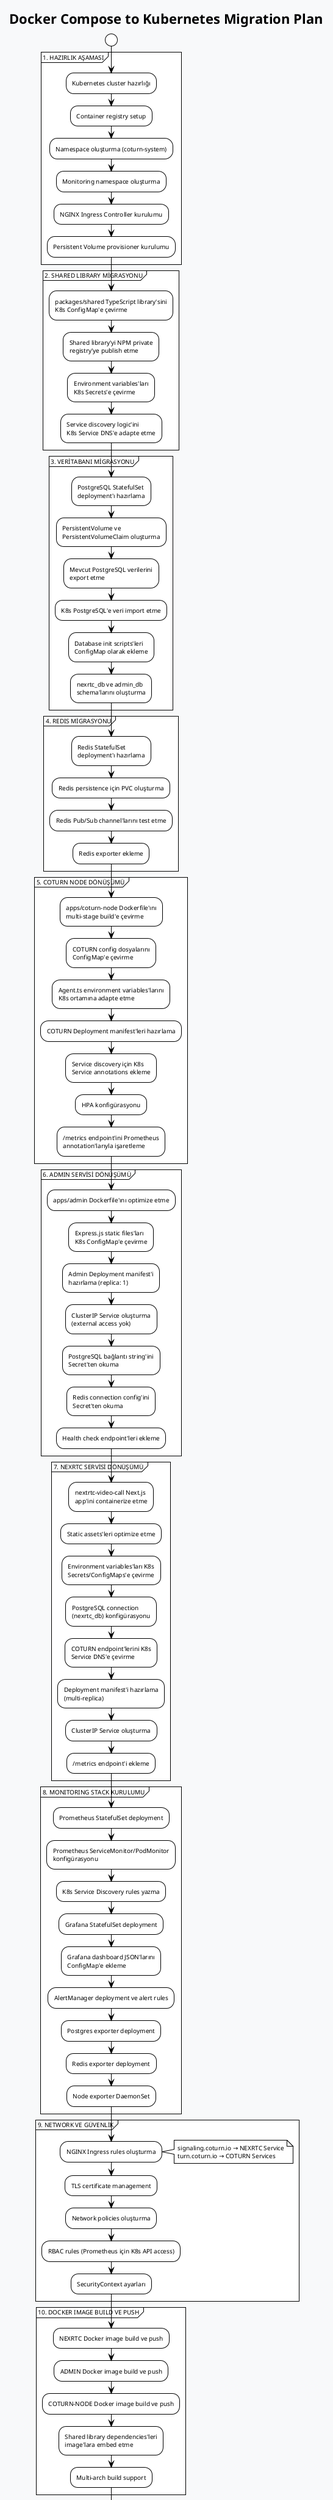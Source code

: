 @startuml
!theme plain
skinparam backgroundColor #f8f9fa
skinparam activityStyle rectangle
skinparam defaultFontSize 10

title Docker Compose to Kubernetes Migration Plan

start

partition "1. HAZIRLIK AŞAMASI" {
  :Kubernetes cluster hazırlığı;
  :Container registry setup;
  :Namespace oluşturma (coturn-system);
  :Monitoring namespace oluşturma;
  :NGINX Ingress Controller kurulumu;
  :Persistent Volume provisioner kurulumu;
}

partition "2. SHARED LIBRARY MİGRASYONU" {
  :packages/shared TypeScript library'sini
  K8s ConfigMap'e çevirme;
  :Shared library'yi NPM private 
  registry'ye publish etme;
  :Environment variables'ları 
  K8s Secrets'e çevirme;
  :Service discovery logic'ini 
  K8s Service DNS'e adapte etme;
}

partition "3. VERİTABANI MİGRASYONU" {
  :PostgreSQL StatefulSet 
  deployment'ı hazırlama;
  :PersistentVolume ve 
  PersistentVolumeClaim oluşturma;
  :Mevcut PostgreSQL verilerini 
  export etme;
  :K8s PostgreSQL'e veri import etme;
  :Database init scripts'leri 
  ConfigMap olarak ekleme;
  :nexrtc_db ve admin_db 
  schema'larını oluşturma;
}

partition "4. REDIS MİGRASYONU" {
  :Redis StatefulSet 
  deployment'ı hazırlama;
  :Redis persistence için PVC oluşturma;
  :Redis Pub/Sub channel'larını test etme;
  :Redis exporter ekleme;
}

partition "5. COTURN NODE DÖNÜŞÜMÜ" {
  :apps/coturn-node Dockerfile'ını 
  multi-stage build'e çevirme;
  :COTURN config dosyalarını 
  ConfigMap'e çevirme;
  :Agent.ts environment variables'larını 
  K8s ortamına adapte etme;
  :COTURN Deployment manifest'leri hazırlama;
  :Service discovery için K8s 
  Service annotations ekleme;
  :HPA konfigürasyonu;
  :/metrics endpoint'ini Prometheus 
  annotation'larıyla işaretleme;
}

partition "6. ADMIN SERVİSİ DÖNÜŞÜMÜ" {
  :apps/admin Dockerfile'ını optimize etme;
  :Express.js static files'ları 
  K8s ConfigMap'e çevirme;
  :Admin Deployment manifest'i 
  hazırlama (replica: 1);
  :ClusterIP Service oluşturma 
  (external access yok);
  :PostgreSQL bağlantı string'ini 
  Secret'ten okuma;
  :Redis connection config'ini 
  Secret'ten okuma;
  :Health check endpoint'leri ekleme;
}

partition "7. NEXRTC SERVİSİ DÖNÜŞÜMÜ" {
  :nextrtc-video-call Next.js 
  app'ini containerize etme;
  :Static assets'leri optimize etme;
  :Environment variables'ları K8s 
  Secrets/ConfigMaps'e çevirme;
  :PostgreSQL connection 
  (nexrtc_db) konfigürasyonu;
  :COTURN endpoint'lerini K8s 
  Service DNS'e çevirme;
  :Deployment manifest'i hazırlama 
  (multi-replica);
  :ClusterIP Service oluşturma;
  :/metrics endpoint'i ekleme;
}

partition "8. MONITORING STACK KURULUMU" {
  :Prometheus StatefulSet deployment;
  :Prometheus ServiceMonitor/PodMonitor 
  konfigürasyonu;
  :K8s Service Discovery rules yazma;
  :Grafana StatefulSet deployment;
  :Grafana dashboard JSON'larını 
  ConfigMap'e ekleme;
  :AlertManager deployment ve alert rules;
  :Postgres exporter deployment;
  :Redis exporter deployment;
  :Node exporter DaemonSet;
}

partition "9. NETWORK VE GÜVENLİK" {
  :NGINX Ingress rules oluşturma;
  note right
    signaling.coturn.io → NEXRTC Service
    turn.coturn.io → COTURN Services
  end note
  :TLS certificate management;
  :Network policies oluşturma;
  :RBAC rules (Prometheus için K8s API access);
  :SecurityContext ayarları;
}

partition "10. DOCKER IMAGE BUILD VE PUSH" {
  :NEXRTC Docker image build ve push;
  :ADMIN Docker image build ve push;
  :COTURN-NODE Docker image build ve push;
  :Shared library dependencies'leri 
  image'lara embed etme;
  :Multi-arch build support;
}

partition "11. DEPLOYMENT VE TEST" {
  :PostgreSQL deployment ve test;
  :Redis deployment ve test;
  :COTURN nodes deployment ve 
  registration test;
  :ADMIN deployment ve COTURN 
  management test;
  :NEXRTC deployment ve WebRTC 
  functionality test;
  :End-to-end video call test;
  :Monitoring stack test ve 
  metrics verification;
}

partition "12. PRODUCTION HAZIRLIK" {
  :Resource limits ve requests ayarlama;
  :HPA konfigürasyonu (COTURN nodes için);
  :Backup strategy (PostgreSQL, Redis);
  :Log aggregation (ELK/Fluentd);
  :Health checks ve liveness probes;
  :Rolling update strategy ayarlama;
}

partition "13. MIGRATION CUTOVER" {
  :DNS update (domain'ları K8s 
  cluster'a yönlendirme);
  :Load testing;
  :Monitoring alerts test;
  :Rollback plan hazırlama;
  :Docker Compose ortamını kapatma;
}

partition "14. POST-MIGRATION" {
  :Performance monitoring ve optimization;
  :Cost optimization;
  :Auto-scaling policies fine-tuning;
  :Documentation update;
  :Team training (kubectl, monitoring tools);
}

partition "15. SCRIPT VE AUTOMATION" {
  :scripts/k8s-deploy.sh script'ini güncelleme;
  :CI/CD pipeline kurulumu;
  :Helm Chart preparation;
  :Infrastructure as Code (Terraform);
}

stop

@enduml